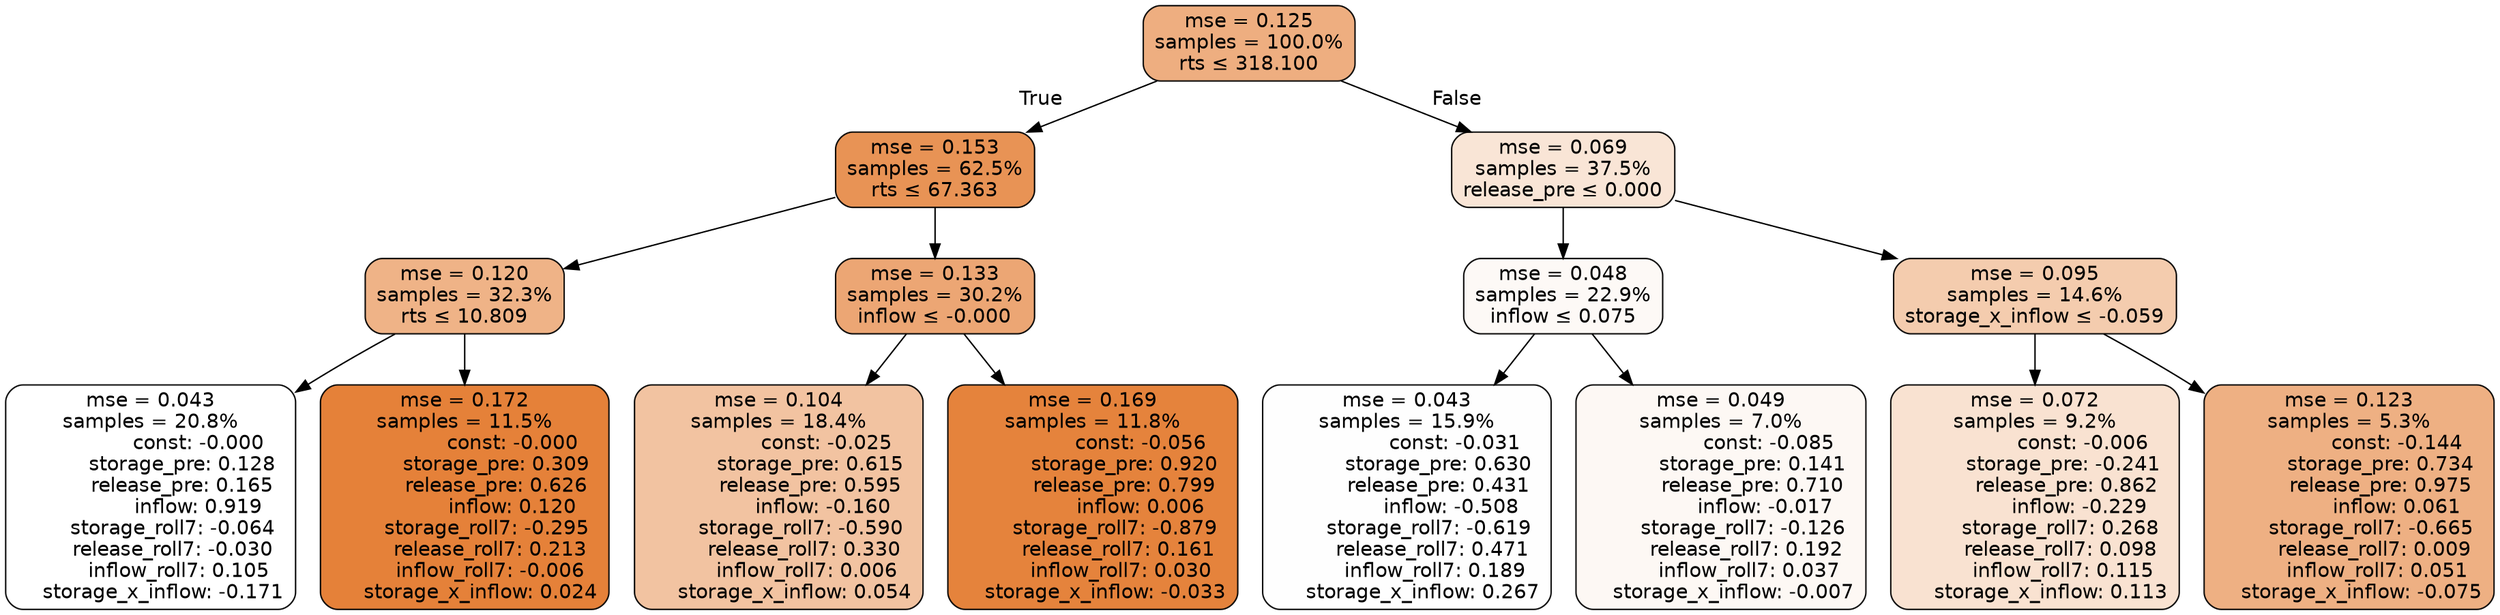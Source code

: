 digraph tree {
bgcolor="transparent"
node [shape=rectangle, style="filled, rounded", color="black", fontname=helvetica] ;
edge [fontname=helvetica] ;
	"0" [label="mse = 0.125
samples = 100.0%
rts &le; 318.100", fillcolor="#eeae80"]
	"1" [label="mse = 0.153
samples = 62.5%
rts &le; 67.363", fillcolor="#e89355"]
	"2" [label="mse = 0.120
samples = 32.3%
rts &le; 10.809", fillcolor="#efb387"]
	"3" [label="mse = 0.043
samples = 20.8%
               const: -0.000
          storage_pre: 0.128
          release_pre: 0.165
               inflow: 0.919
       storage_roll7: -0.064
       release_roll7: -0.030
         inflow_roll7: 0.105
    storage_x_inflow: -0.171", fillcolor="#ffffff"]
	"4" [label="mse = 0.172
samples = 11.5%
               const: -0.000
          storage_pre: 0.309
          release_pre: 0.626
               inflow: 0.120
       storage_roll7: -0.295
        release_roll7: 0.213
        inflow_roll7: -0.006
     storage_x_inflow: 0.024", fillcolor="#e58139"]
	"5" [label="mse = 0.133
samples = 30.2%
inflow &le; -0.000", fillcolor="#eca674"]
	"6" [label="mse = 0.104
samples = 18.4%
               const: -0.025
          storage_pre: 0.615
          release_pre: 0.595
              inflow: -0.160
       storage_roll7: -0.590
        release_roll7: 0.330
         inflow_roll7: 0.006
     storage_x_inflow: 0.054", fillcolor="#f2c3a1"]
	"7" [label="mse = 0.169
samples = 11.8%
               const: -0.056
          storage_pre: 0.920
          release_pre: 0.799
               inflow: 0.006
       storage_roll7: -0.879
        release_roll7: 0.161
         inflow_roll7: 0.030
    storage_x_inflow: -0.033", fillcolor="#e5833c"]
	"8" [label="mse = 0.069
samples = 37.5%
release_pre &le; 0.000", fillcolor="#f9e5d6"]
	"9" [label="mse = 0.048
samples = 22.9%
inflow &le; 0.075", fillcolor="#fdf9f6"]
	"10" [label="mse = 0.043
samples = 15.9%
               const: -0.031
          storage_pre: 0.630
          release_pre: 0.431
              inflow: -0.508
       storage_roll7: -0.619
        release_roll7: 0.471
         inflow_roll7: 0.189
     storage_x_inflow: 0.267", fillcolor="#fefefe"]
	"11" [label="mse = 0.049
samples = 7.0%
               const: -0.085
          storage_pre: 0.141
          release_pre: 0.710
              inflow: -0.017
       storage_roll7: -0.126
        release_roll7: 0.192
         inflow_roll7: 0.037
    storage_x_inflow: -0.007", fillcolor="#fdf8f4"]
	"12" [label="mse = 0.095
samples = 14.6%
storage_x_inflow &le; -0.059", fillcolor="#f4ccae"]
	"13" [label="mse = 0.072
samples = 9.2%
               const: -0.006
         storage_pre: -0.241
          release_pre: 0.862
              inflow: -0.229
        storage_roll7: 0.268
        release_roll7: 0.098
         inflow_roll7: 0.115
     storage_x_inflow: 0.113", fillcolor="#f9e2d1"]
	"14" [label="mse = 0.123
samples = 5.3%
               const: -0.144
          storage_pre: 0.734
          release_pre: 0.975
               inflow: 0.061
       storage_roll7: -0.665
        release_roll7: 0.009
         inflow_roll7: 0.051
    storage_x_inflow: -0.075", fillcolor="#eeb083"]

	"0" -> "1" [labeldistance=2.5, labelangle=45, headlabel="True"]
	"1" -> "2"
	"2" -> "3"
	"2" -> "4"
	"1" -> "5"
	"5" -> "6"
	"5" -> "7"
	"0" -> "8" [labeldistance=2.5, labelangle=-45, headlabel="False"]
	"8" -> "9"
	"9" -> "10"
	"9" -> "11"
	"8" -> "12"
	"12" -> "13"
	"12" -> "14"
}
